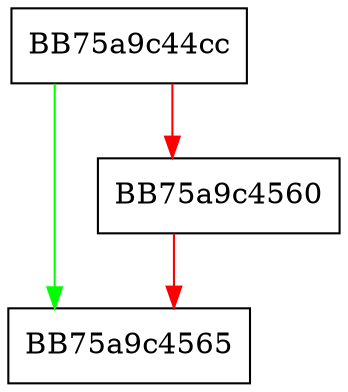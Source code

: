 digraph abd_db_converter {
  node [shape="box"];
  graph [splines=ortho];
  BB75a9c44cc -> BB75a9c4565 [color="green"];
  BB75a9c44cc -> BB75a9c4560 [color="red"];
  BB75a9c4560 -> BB75a9c4565 [color="red"];
}